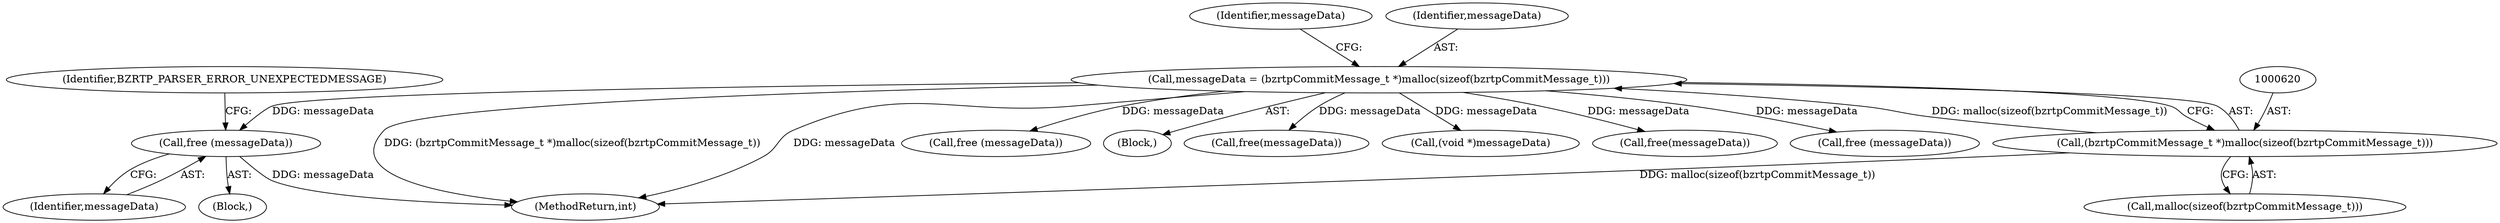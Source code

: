 digraph "0_bzrtp_bbb1e6e2f467ee4bd7b9a8c800e4f07343d7d99b@API" {
"1000642" [label="(Call,free (messageData))"];
"1000617" [label="(Call,messageData = (bzrtpCommitMessage_t *)malloc(sizeof(bzrtpCommitMessage_t)))"];
"1000619" [label="(Call,(bzrtpCommitMessage_t *)malloc(sizeof(bzrtpCommitMessage_t)))"];
"1000642" [label="(Call,free (messageData))"];
"1000626" [label="(Identifier,messageData)"];
"1000645" [label="(Identifier,BZRTP_PARSER_ERROR_UNEXPECTEDMESSAGE)"];
"1000619" [label="(Call,(bzrtpCommitMessage_t *)malloc(sizeof(bzrtpCommitMessage_t)))"];
"1000674" [label="(Call,free (messageData))"];
"1000608" [label="(Block,)"];
"1000804" [label="(Call,free(messageData))"];
"1000617" [label="(Call,messageData = (bzrtpCommitMessage_t *)malloc(sizeof(bzrtpCommitMessage_t)))"];
"1000621" [label="(Call,malloc(sizeof(bzrtpCommitMessage_t)))"];
"1000641" [label="(Block,)"];
"1001966" [label="(MethodReturn,int)"];
"1000643" [label="(Identifier,messageData)"];
"1000877" [label="(Call,(void *)messageData)"];
"1000791" [label="(Call,free(messageData))"];
"1000713" [label="(Call,free (messageData))"];
"1000618" [label="(Identifier,messageData)"];
"1000642" -> "1000641"  [label="AST: "];
"1000642" -> "1000643"  [label="CFG: "];
"1000643" -> "1000642"  [label="AST: "];
"1000645" -> "1000642"  [label="CFG: "];
"1000642" -> "1001966"  [label="DDG: messageData"];
"1000617" -> "1000642"  [label="DDG: messageData"];
"1000617" -> "1000608"  [label="AST: "];
"1000617" -> "1000619"  [label="CFG: "];
"1000618" -> "1000617"  [label="AST: "];
"1000619" -> "1000617"  [label="AST: "];
"1000626" -> "1000617"  [label="CFG: "];
"1000617" -> "1001966"  [label="DDG: messageData"];
"1000617" -> "1001966"  [label="DDG: (bzrtpCommitMessage_t *)malloc(sizeof(bzrtpCommitMessage_t))"];
"1000619" -> "1000617"  [label="DDG: malloc(sizeof(bzrtpCommitMessage_t))"];
"1000617" -> "1000674"  [label="DDG: messageData"];
"1000617" -> "1000713"  [label="DDG: messageData"];
"1000617" -> "1000791"  [label="DDG: messageData"];
"1000617" -> "1000804"  [label="DDG: messageData"];
"1000617" -> "1000877"  [label="DDG: messageData"];
"1000619" -> "1000621"  [label="CFG: "];
"1000620" -> "1000619"  [label="AST: "];
"1000621" -> "1000619"  [label="AST: "];
"1000619" -> "1001966"  [label="DDG: malloc(sizeof(bzrtpCommitMessage_t))"];
}
